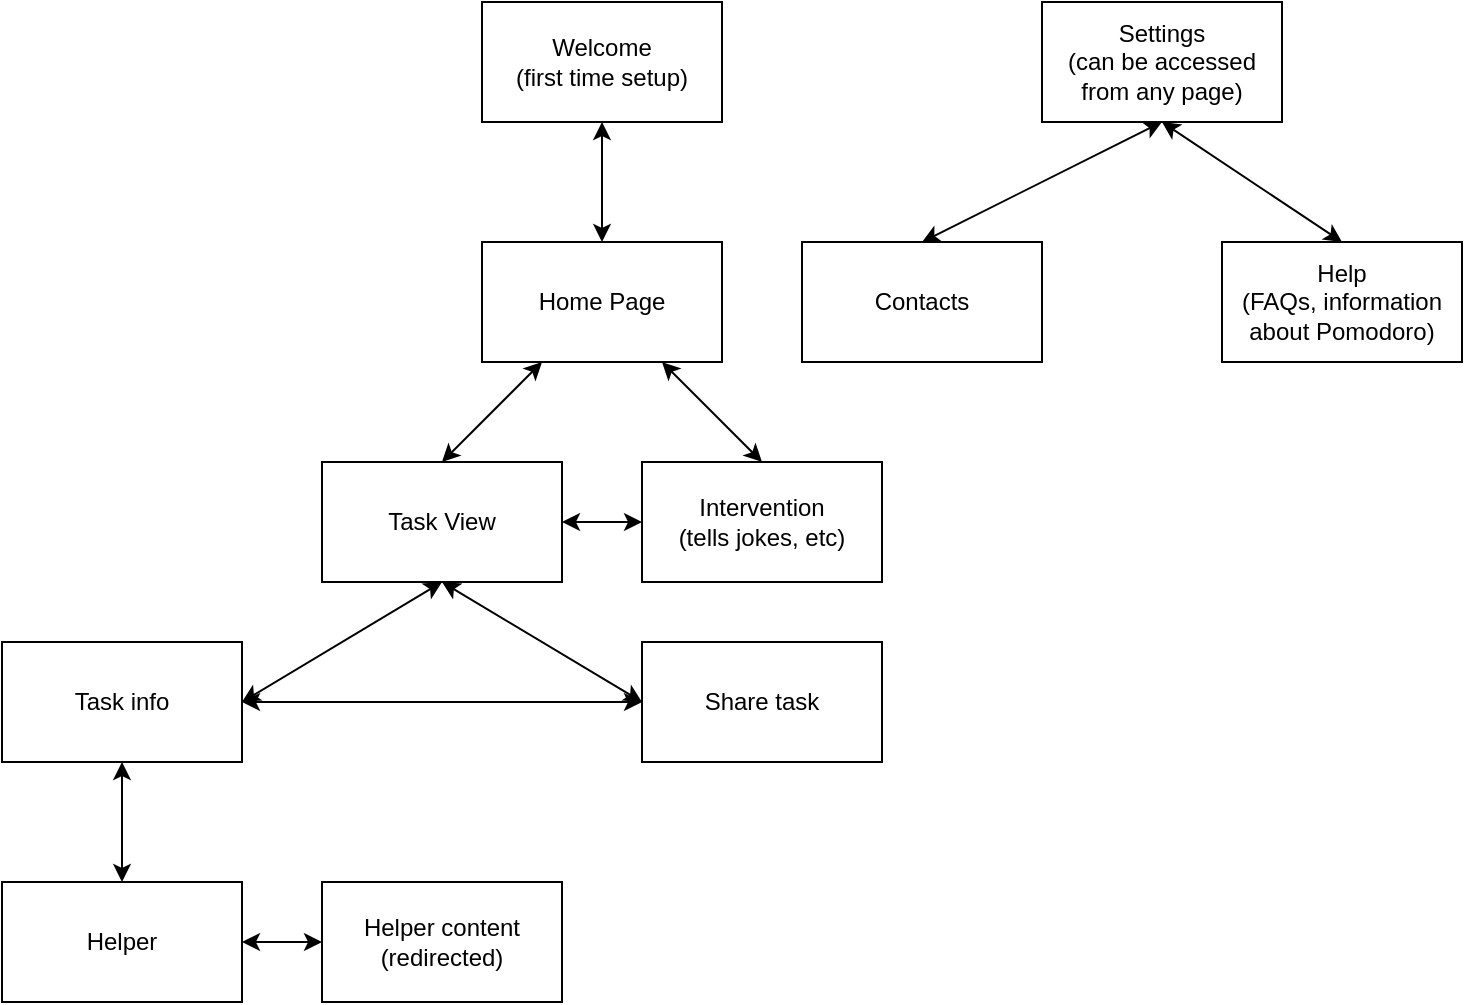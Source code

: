 <mxfile version="24.2.1" type="google">
  <diagram name="Page-1" id="CeBCGr6Z0UqehZykVo8s">
    <mxGraphModel dx="2056" dy="1148" grid="1" gridSize="10" guides="1" tooltips="1" connect="1" arrows="1" fold="1" page="1" pageScale="1" pageWidth="850" pageHeight="1100" math="0" shadow="0">
      <root>
        <mxCell id="0" />
        <mxCell id="1" parent="0" />
        <mxCell id="zsTGXy4nNjq14JV9fgSL-1" value="&lt;div&gt;Welcome&lt;/div&gt;&lt;div&gt;(first time setup)&lt;br&gt;&lt;/div&gt;" style="rounded=0;whiteSpace=wrap;html=1;" vertex="1" parent="1">
          <mxGeometry x="360" y="120" width="120" height="60" as="geometry" />
        </mxCell>
        <mxCell id="zsTGXy4nNjq14JV9fgSL-2" value="" style="endArrow=classic;startArrow=classic;html=1;rounded=0;entryX=0.5;entryY=1;entryDx=0;entryDy=0;" edge="1" parent="1" target="zsTGXy4nNjq14JV9fgSL-1">
          <mxGeometry width="50" height="50" relative="1" as="geometry">
            <mxPoint x="420" y="240" as="sourcePoint" />
            <mxPoint x="450" y="570" as="targetPoint" />
          </mxGeometry>
        </mxCell>
        <mxCell id="zsTGXy4nNjq14JV9fgSL-3" value="&lt;div&gt;Home Page&lt;/div&gt;" style="rounded=0;whiteSpace=wrap;html=1;" vertex="1" parent="1">
          <mxGeometry x="360" y="240" width="120" height="60" as="geometry" />
        </mxCell>
        <mxCell id="zsTGXy4nNjq14JV9fgSL-7" value="" style="endArrow=classic;startArrow=classic;html=1;rounded=0;entryX=0.25;entryY=1;entryDx=0;entryDy=0;" edge="1" parent="1" target="zsTGXy4nNjq14JV9fgSL-3">
          <mxGeometry width="50" height="50" relative="1" as="geometry">
            <mxPoint x="340" y="350" as="sourcePoint" />
            <mxPoint x="450" y="570" as="targetPoint" />
          </mxGeometry>
        </mxCell>
        <mxCell id="zsTGXy4nNjq14JV9fgSL-8" value="" style="endArrow=classic;startArrow=classic;html=1;rounded=0;entryX=0.75;entryY=1;entryDx=0;entryDy=0;" edge="1" parent="1" target="zsTGXy4nNjq14JV9fgSL-3">
          <mxGeometry width="50" height="50" relative="1" as="geometry">
            <mxPoint x="500" y="350" as="sourcePoint" />
            <mxPoint x="400" y="310" as="targetPoint" />
          </mxGeometry>
        </mxCell>
        <mxCell id="zsTGXy4nNjq14JV9fgSL-9" value="&lt;div&gt;Intervention&lt;/div&gt;&lt;div&gt;(tells jokes, etc)&lt;br&gt;&lt;/div&gt;" style="rounded=0;whiteSpace=wrap;html=1;" vertex="1" parent="1">
          <mxGeometry x="440" y="350" width="120" height="60" as="geometry" />
        </mxCell>
        <mxCell id="zsTGXy4nNjq14JV9fgSL-10" value="Task View" style="rounded=0;whiteSpace=wrap;html=1;" vertex="1" parent="1">
          <mxGeometry x="280" y="350" width="120" height="60" as="geometry" />
        </mxCell>
        <mxCell id="zsTGXy4nNjq14JV9fgSL-11" value="" style="endArrow=classic;startArrow=classic;html=1;rounded=0;entryX=0;entryY=0.5;entryDx=0;entryDy=0;exitX=1;exitY=0.5;exitDx=0;exitDy=0;" edge="1" parent="1" source="zsTGXy4nNjq14JV9fgSL-10" target="zsTGXy4nNjq14JV9fgSL-9">
          <mxGeometry width="50" height="50" relative="1" as="geometry">
            <mxPoint x="400" y="620" as="sourcePoint" />
            <mxPoint x="450" y="570" as="targetPoint" />
          </mxGeometry>
        </mxCell>
        <mxCell id="zsTGXy4nNjq14JV9fgSL-12" value="&lt;div&gt;Share task&lt;/div&gt;" style="rounded=0;whiteSpace=wrap;html=1;" vertex="1" parent="1">
          <mxGeometry x="440" y="440" width="120" height="60" as="geometry" />
        </mxCell>
        <mxCell id="zsTGXy4nNjq14JV9fgSL-13" value="" style="endArrow=classic;startArrow=classic;html=1;rounded=0;entryX=0.5;entryY=1;entryDx=0;entryDy=0;exitX=0;exitY=0.5;exitDx=0;exitDy=0;" edge="1" parent="1" source="zsTGXy4nNjq14JV9fgSL-12" target="zsTGXy4nNjq14JV9fgSL-10">
          <mxGeometry width="50" height="50" relative="1" as="geometry">
            <mxPoint x="400" y="620" as="sourcePoint" />
            <mxPoint x="450" y="570" as="targetPoint" />
          </mxGeometry>
        </mxCell>
        <mxCell id="zsTGXy4nNjq14JV9fgSL-14" value="Task info" style="rounded=0;whiteSpace=wrap;html=1;" vertex="1" parent="1">
          <mxGeometry x="120" y="440" width="120" height="60" as="geometry" />
        </mxCell>
        <mxCell id="zsTGXy4nNjq14JV9fgSL-15" value="" style="endArrow=classic;startArrow=classic;html=1;rounded=0;exitX=1;exitY=0.5;exitDx=0;exitDy=0;" edge="1" parent="1" source="zsTGXy4nNjq14JV9fgSL-14">
          <mxGeometry width="50" height="50" relative="1" as="geometry">
            <mxPoint x="400" y="620" as="sourcePoint" />
            <mxPoint x="340" y="410" as="targetPoint" />
          </mxGeometry>
        </mxCell>
        <mxCell id="zsTGXy4nNjq14JV9fgSL-16" value="" style="endArrow=classic;startArrow=classic;html=1;rounded=0;exitX=1;exitY=0.5;exitDx=0;exitDy=0;" edge="1" parent="1" source="zsTGXy4nNjq14JV9fgSL-14">
          <mxGeometry width="50" height="50" relative="1" as="geometry">
            <mxPoint x="400" y="620" as="sourcePoint" />
            <mxPoint x="440" y="470" as="targetPoint" />
          </mxGeometry>
        </mxCell>
        <mxCell id="zsTGXy4nNjq14JV9fgSL-17" value="" style="endArrow=classic;startArrow=classic;html=1;rounded=0;entryX=0.5;entryY=1;entryDx=0;entryDy=0;" edge="1" parent="1" target="zsTGXy4nNjq14JV9fgSL-14">
          <mxGeometry width="50" height="50" relative="1" as="geometry">
            <mxPoint x="180" y="560" as="sourcePoint" />
            <mxPoint x="450" y="570" as="targetPoint" />
          </mxGeometry>
        </mxCell>
        <mxCell id="zsTGXy4nNjq14JV9fgSL-18" value="Helper" style="rounded=0;whiteSpace=wrap;html=1;" vertex="1" parent="1">
          <mxGeometry x="120" y="560" width="120" height="60" as="geometry" />
        </mxCell>
        <mxCell id="zsTGXy4nNjq14JV9fgSL-19" value="&lt;div&gt;Helper content&lt;/div&gt;&lt;div&gt;(redirected)&lt;br&gt;&lt;/div&gt;" style="rounded=0;whiteSpace=wrap;html=1;" vertex="1" parent="1">
          <mxGeometry x="280" y="560" width="120" height="60" as="geometry" />
        </mxCell>
        <mxCell id="zsTGXy4nNjq14JV9fgSL-20" value="" style="endArrow=classic;startArrow=classic;html=1;rounded=0;exitX=1;exitY=0.5;exitDx=0;exitDy=0;" edge="1" parent="1" source="zsTGXy4nNjq14JV9fgSL-18">
          <mxGeometry width="50" height="50" relative="1" as="geometry">
            <mxPoint x="400" y="620" as="sourcePoint" />
            <mxPoint x="280" y="590" as="targetPoint" />
          </mxGeometry>
        </mxCell>
        <mxCell id="zsTGXy4nNjq14JV9fgSL-21" value="&lt;div&gt;Settings&lt;/div&gt;&lt;div&gt;(can be accessed from any page)&lt;/div&gt;" style="rounded=0;whiteSpace=wrap;html=1;" vertex="1" parent="1">
          <mxGeometry x="640" y="120" width="120" height="60" as="geometry" />
        </mxCell>
        <mxCell id="zsTGXy4nNjq14JV9fgSL-25" value="" style="endArrow=classic;startArrow=classic;html=1;rounded=0;entryX=0.5;entryY=1;entryDx=0;entryDy=0;exitX=0.5;exitY=0;exitDx=0;exitDy=0;" edge="1" parent="1" source="zsTGXy4nNjq14JV9fgSL-26" target="zsTGXy4nNjq14JV9fgSL-21">
          <mxGeometry width="50" height="50" relative="1" as="geometry">
            <mxPoint x="700" y="240" as="sourcePoint" />
            <mxPoint x="450" y="570" as="targetPoint" />
          </mxGeometry>
        </mxCell>
        <mxCell id="zsTGXy4nNjq14JV9fgSL-26" value="&lt;div&gt;Contacts&lt;/div&gt;" style="rounded=0;whiteSpace=wrap;html=1;" vertex="1" parent="1">
          <mxGeometry x="520" y="240" width="120" height="60" as="geometry" />
        </mxCell>
        <mxCell id="zsTGXy4nNjq14JV9fgSL-27" value="&lt;div&gt;Help&lt;/div&gt;&lt;div&gt;(FAQs, information about Pomodoro)&lt;br&gt;&lt;/div&gt;" style="rounded=0;whiteSpace=wrap;html=1;" vertex="1" parent="1">
          <mxGeometry x="730" y="240" width="120" height="60" as="geometry" />
        </mxCell>
        <mxCell id="zsTGXy4nNjq14JV9fgSL-28" value="" style="endArrow=classic;startArrow=classic;html=1;rounded=0;entryX=0.5;entryY=1;entryDx=0;entryDy=0;exitX=0.5;exitY=0;exitDx=0;exitDy=0;" edge="1" parent="1" source="zsTGXy4nNjq14JV9fgSL-27" target="zsTGXy4nNjq14JV9fgSL-21">
          <mxGeometry width="50" height="50" relative="1" as="geometry">
            <mxPoint x="400" y="620" as="sourcePoint" />
            <mxPoint x="450" y="570" as="targetPoint" />
          </mxGeometry>
        </mxCell>
      </root>
    </mxGraphModel>
  </diagram>
</mxfile>
